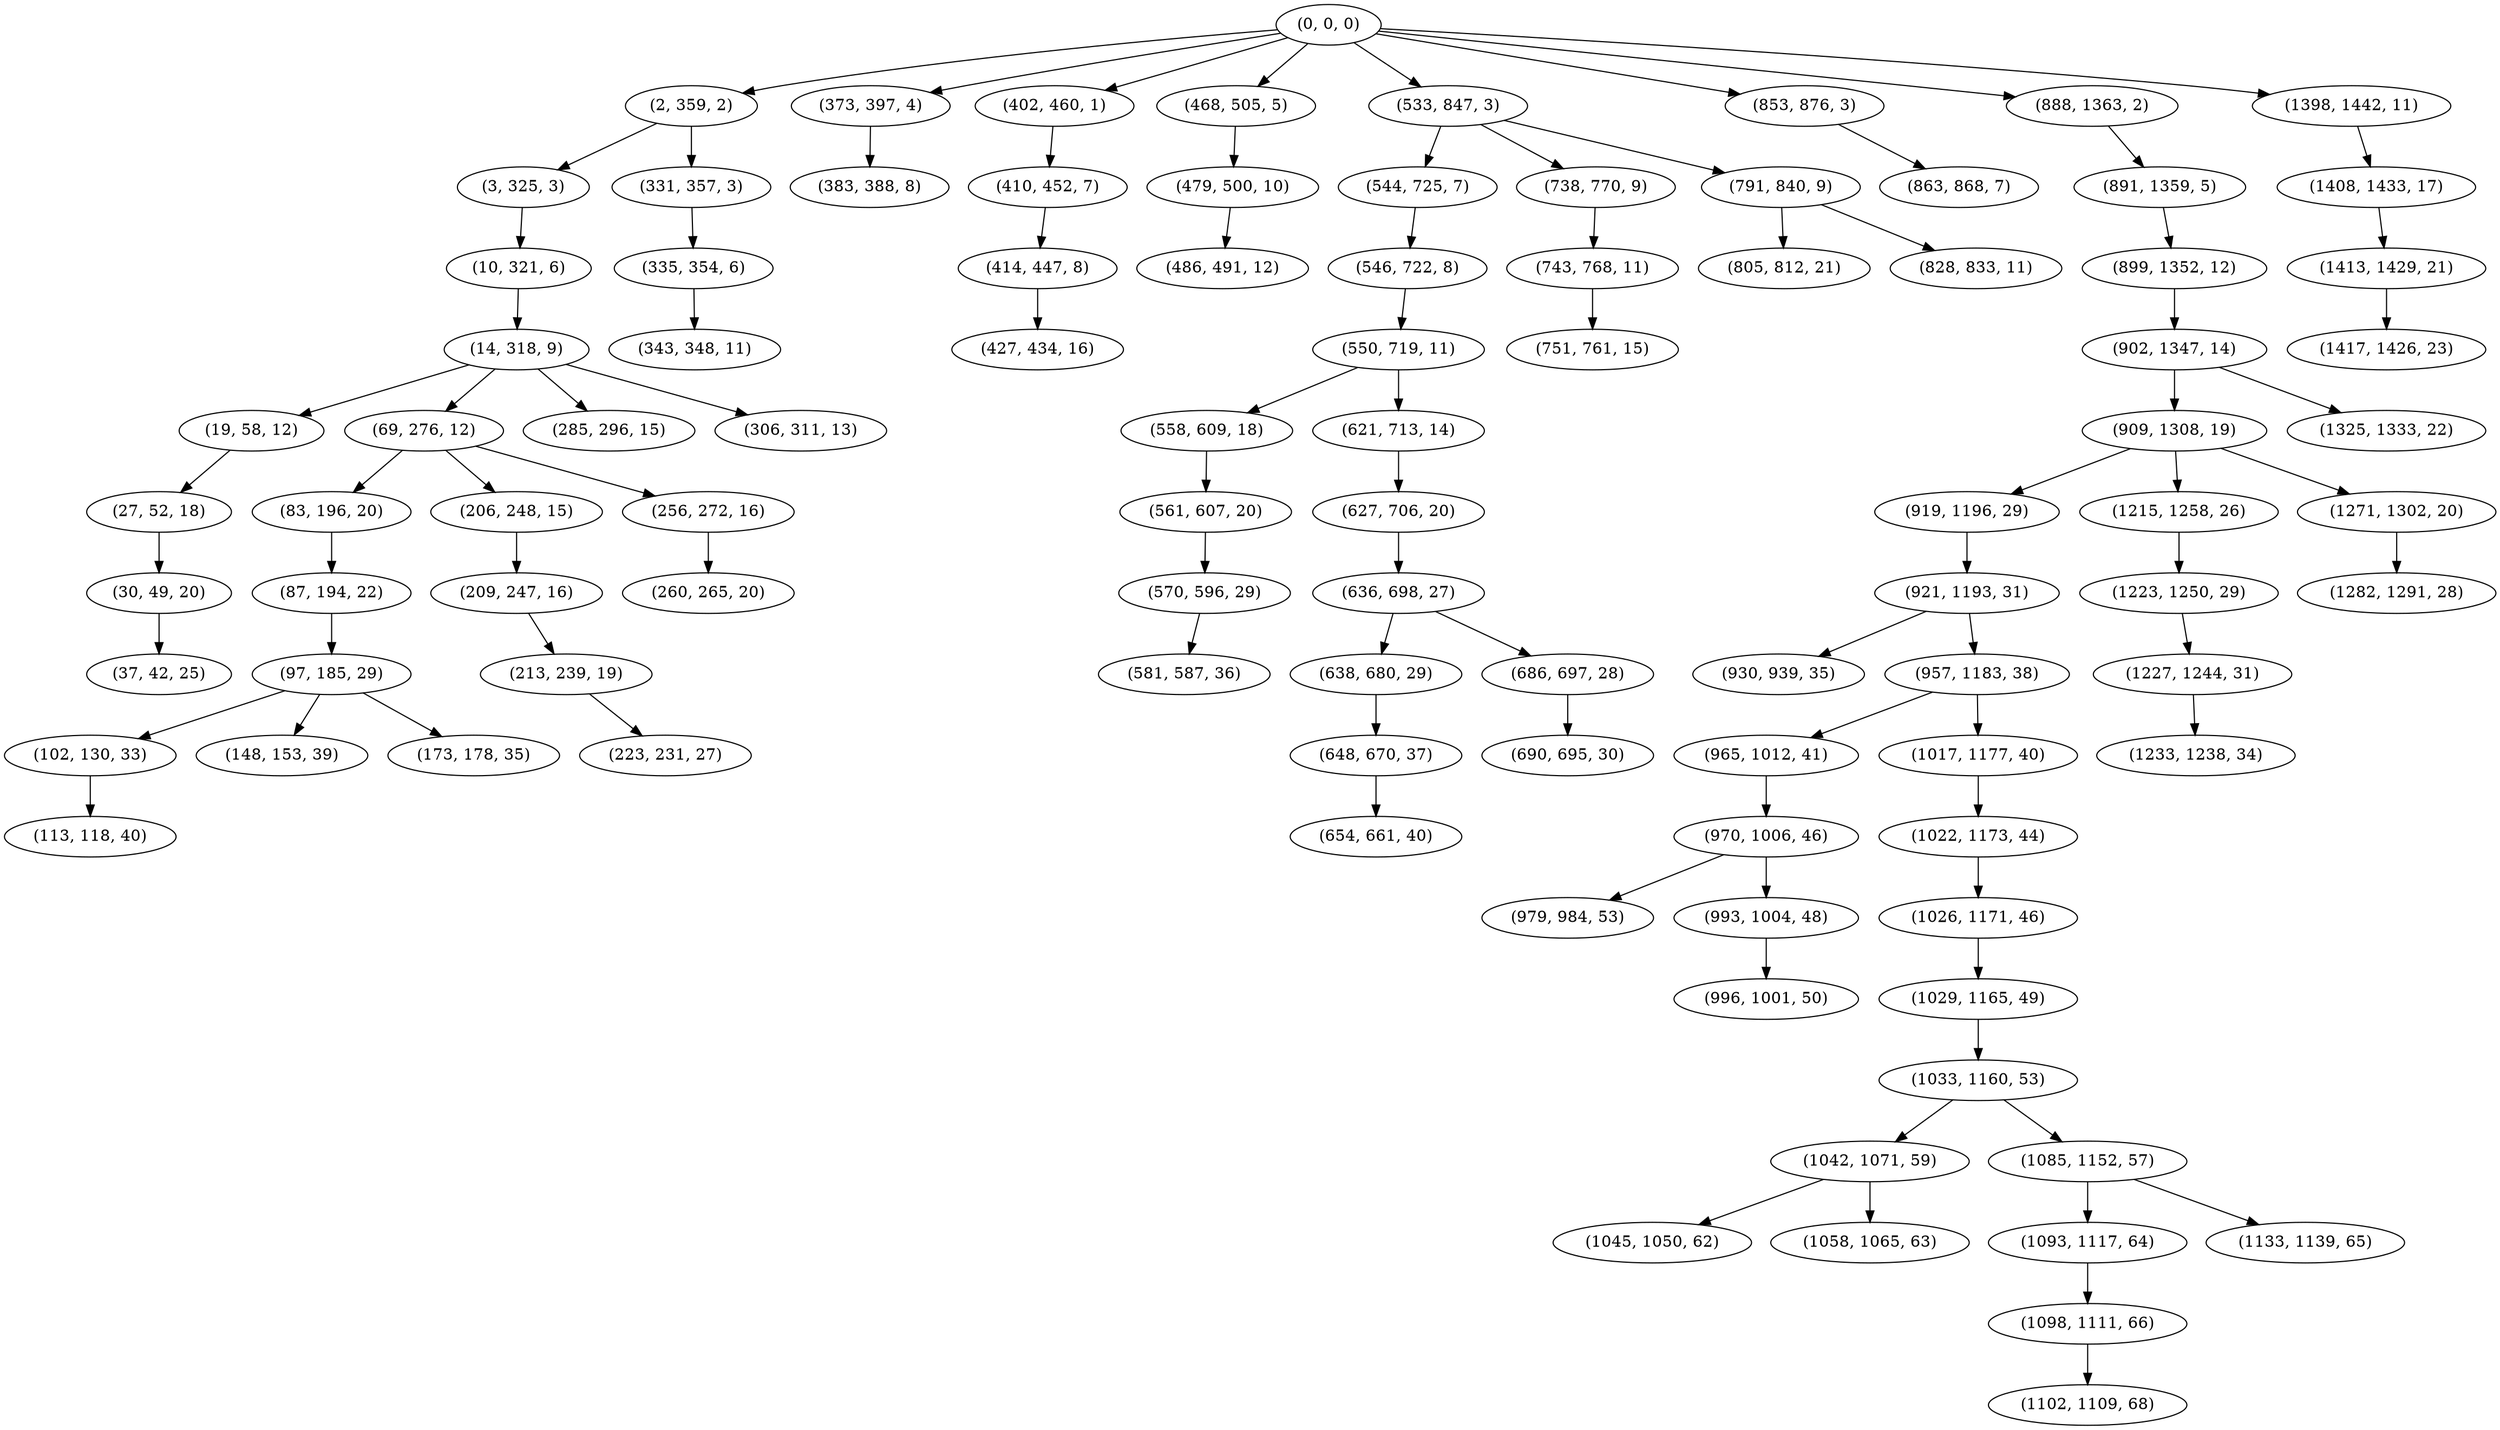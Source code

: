 digraph tree {
    "(0, 0, 0)";
    "(2, 359, 2)";
    "(3, 325, 3)";
    "(10, 321, 6)";
    "(14, 318, 9)";
    "(19, 58, 12)";
    "(27, 52, 18)";
    "(30, 49, 20)";
    "(37, 42, 25)";
    "(69, 276, 12)";
    "(83, 196, 20)";
    "(87, 194, 22)";
    "(97, 185, 29)";
    "(102, 130, 33)";
    "(113, 118, 40)";
    "(148, 153, 39)";
    "(173, 178, 35)";
    "(206, 248, 15)";
    "(209, 247, 16)";
    "(213, 239, 19)";
    "(223, 231, 27)";
    "(256, 272, 16)";
    "(260, 265, 20)";
    "(285, 296, 15)";
    "(306, 311, 13)";
    "(331, 357, 3)";
    "(335, 354, 6)";
    "(343, 348, 11)";
    "(373, 397, 4)";
    "(383, 388, 8)";
    "(402, 460, 1)";
    "(410, 452, 7)";
    "(414, 447, 8)";
    "(427, 434, 16)";
    "(468, 505, 5)";
    "(479, 500, 10)";
    "(486, 491, 12)";
    "(533, 847, 3)";
    "(544, 725, 7)";
    "(546, 722, 8)";
    "(550, 719, 11)";
    "(558, 609, 18)";
    "(561, 607, 20)";
    "(570, 596, 29)";
    "(581, 587, 36)";
    "(621, 713, 14)";
    "(627, 706, 20)";
    "(636, 698, 27)";
    "(638, 680, 29)";
    "(648, 670, 37)";
    "(654, 661, 40)";
    "(686, 697, 28)";
    "(690, 695, 30)";
    "(738, 770, 9)";
    "(743, 768, 11)";
    "(751, 761, 15)";
    "(791, 840, 9)";
    "(805, 812, 21)";
    "(828, 833, 11)";
    "(853, 876, 3)";
    "(863, 868, 7)";
    "(888, 1363, 2)";
    "(891, 1359, 5)";
    "(899, 1352, 12)";
    "(902, 1347, 14)";
    "(909, 1308, 19)";
    "(919, 1196, 29)";
    "(921, 1193, 31)";
    "(930, 939, 35)";
    "(957, 1183, 38)";
    "(965, 1012, 41)";
    "(970, 1006, 46)";
    "(979, 984, 53)";
    "(993, 1004, 48)";
    "(996, 1001, 50)";
    "(1017, 1177, 40)";
    "(1022, 1173, 44)";
    "(1026, 1171, 46)";
    "(1029, 1165, 49)";
    "(1033, 1160, 53)";
    "(1042, 1071, 59)";
    "(1045, 1050, 62)";
    "(1058, 1065, 63)";
    "(1085, 1152, 57)";
    "(1093, 1117, 64)";
    "(1098, 1111, 66)";
    "(1102, 1109, 68)";
    "(1133, 1139, 65)";
    "(1215, 1258, 26)";
    "(1223, 1250, 29)";
    "(1227, 1244, 31)";
    "(1233, 1238, 34)";
    "(1271, 1302, 20)";
    "(1282, 1291, 28)";
    "(1325, 1333, 22)";
    "(1398, 1442, 11)";
    "(1408, 1433, 17)";
    "(1413, 1429, 21)";
    "(1417, 1426, 23)";
    "(0, 0, 0)" -> "(2, 359, 2)";
    "(0, 0, 0)" -> "(373, 397, 4)";
    "(0, 0, 0)" -> "(402, 460, 1)";
    "(0, 0, 0)" -> "(468, 505, 5)";
    "(0, 0, 0)" -> "(533, 847, 3)";
    "(0, 0, 0)" -> "(853, 876, 3)";
    "(0, 0, 0)" -> "(888, 1363, 2)";
    "(0, 0, 0)" -> "(1398, 1442, 11)";
    "(2, 359, 2)" -> "(3, 325, 3)";
    "(2, 359, 2)" -> "(331, 357, 3)";
    "(3, 325, 3)" -> "(10, 321, 6)";
    "(10, 321, 6)" -> "(14, 318, 9)";
    "(14, 318, 9)" -> "(19, 58, 12)";
    "(14, 318, 9)" -> "(69, 276, 12)";
    "(14, 318, 9)" -> "(285, 296, 15)";
    "(14, 318, 9)" -> "(306, 311, 13)";
    "(19, 58, 12)" -> "(27, 52, 18)";
    "(27, 52, 18)" -> "(30, 49, 20)";
    "(30, 49, 20)" -> "(37, 42, 25)";
    "(69, 276, 12)" -> "(83, 196, 20)";
    "(69, 276, 12)" -> "(206, 248, 15)";
    "(69, 276, 12)" -> "(256, 272, 16)";
    "(83, 196, 20)" -> "(87, 194, 22)";
    "(87, 194, 22)" -> "(97, 185, 29)";
    "(97, 185, 29)" -> "(102, 130, 33)";
    "(97, 185, 29)" -> "(148, 153, 39)";
    "(97, 185, 29)" -> "(173, 178, 35)";
    "(102, 130, 33)" -> "(113, 118, 40)";
    "(206, 248, 15)" -> "(209, 247, 16)";
    "(209, 247, 16)" -> "(213, 239, 19)";
    "(213, 239, 19)" -> "(223, 231, 27)";
    "(256, 272, 16)" -> "(260, 265, 20)";
    "(331, 357, 3)" -> "(335, 354, 6)";
    "(335, 354, 6)" -> "(343, 348, 11)";
    "(373, 397, 4)" -> "(383, 388, 8)";
    "(402, 460, 1)" -> "(410, 452, 7)";
    "(410, 452, 7)" -> "(414, 447, 8)";
    "(414, 447, 8)" -> "(427, 434, 16)";
    "(468, 505, 5)" -> "(479, 500, 10)";
    "(479, 500, 10)" -> "(486, 491, 12)";
    "(533, 847, 3)" -> "(544, 725, 7)";
    "(533, 847, 3)" -> "(738, 770, 9)";
    "(533, 847, 3)" -> "(791, 840, 9)";
    "(544, 725, 7)" -> "(546, 722, 8)";
    "(546, 722, 8)" -> "(550, 719, 11)";
    "(550, 719, 11)" -> "(558, 609, 18)";
    "(550, 719, 11)" -> "(621, 713, 14)";
    "(558, 609, 18)" -> "(561, 607, 20)";
    "(561, 607, 20)" -> "(570, 596, 29)";
    "(570, 596, 29)" -> "(581, 587, 36)";
    "(621, 713, 14)" -> "(627, 706, 20)";
    "(627, 706, 20)" -> "(636, 698, 27)";
    "(636, 698, 27)" -> "(638, 680, 29)";
    "(636, 698, 27)" -> "(686, 697, 28)";
    "(638, 680, 29)" -> "(648, 670, 37)";
    "(648, 670, 37)" -> "(654, 661, 40)";
    "(686, 697, 28)" -> "(690, 695, 30)";
    "(738, 770, 9)" -> "(743, 768, 11)";
    "(743, 768, 11)" -> "(751, 761, 15)";
    "(791, 840, 9)" -> "(805, 812, 21)";
    "(791, 840, 9)" -> "(828, 833, 11)";
    "(853, 876, 3)" -> "(863, 868, 7)";
    "(888, 1363, 2)" -> "(891, 1359, 5)";
    "(891, 1359, 5)" -> "(899, 1352, 12)";
    "(899, 1352, 12)" -> "(902, 1347, 14)";
    "(902, 1347, 14)" -> "(909, 1308, 19)";
    "(902, 1347, 14)" -> "(1325, 1333, 22)";
    "(909, 1308, 19)" -> "(919, 1196, 29)";
    "(909, 1308, 19)" -> "(1215, 1258, 26)";
    "(909, 1308, 19)" -> "(1271, 1302, 20)";
    "(919, 1196, 29)" -> "(921, 1193, 31)";
    "(921, 1193, 31)" -> "(930, 939, 35)";
    "(921, 1193, 31)" -> "(957, 1183, 38)";
    "(957, 1183, 38)" -> "(965, 1012, 41)";
    "(957, 1183, 38)" -> "(1017, 1177, 40)";
    "(965, 1012, 41)" -> "(970, 1006, 46)";
    "(970, 1006, 46)" -> "(979, 984, 53)";
    "(970, 1006, 46)" -> "(993, 1004, 48)";
    "(993, 1004, 48)" -> "(996, 1001, 50)";
    "(1017, 1177, 40)" -> "(1022, 1173, 44)";
    "(1022, 1173, 44)" -> "(1026, 1171, 46)";
    "(1026, 1171, 46)" -> "(1029, 1165, 49)";
    "(1029, 1165, 49)" -> "(1033, 1160, 53)";
    "(1033, 1160, 53)" -> "(1042, 1071, 59)";
    "(1033, 1160, 53)" -> "(1085, 1152, 57)";
    "(1042, 1071, 59)" -> "(1045, 1050, 62)";
    "(1042, 1071, 59)" -> "(1058, 1065, 63)";
    "(1085, 1152, 57)" -> "(1093, 1117, 64)";
    "(1085, 1152, 57)" -> "(1133, 1139, 65)";
    "(1093, 1117, 64)" -> "(1098, 1111, 66)";
    "(1098, 1111, 66)" -> "(1102, 1109, 68)";
    "(1215, 1258, 26)" -> "(1223, 1250, 29)";
    "(1223, 1250, 29)" -> "(1227, 1244, 31)";
    "(1227, 1244, 31)" -> "(1233, 1238, 34)";
    "(1271, 1302, 20)" -> "(1282, 1291, 28)";
    "(1398, 1442, 11)" -> "(1408, 1433, 17)";
    "(1408, 1433, 17)" -> "(1413, 1429, 21)";
    "(1413, 1429, 21)" -> "(1417, 1426, 23)";
}
